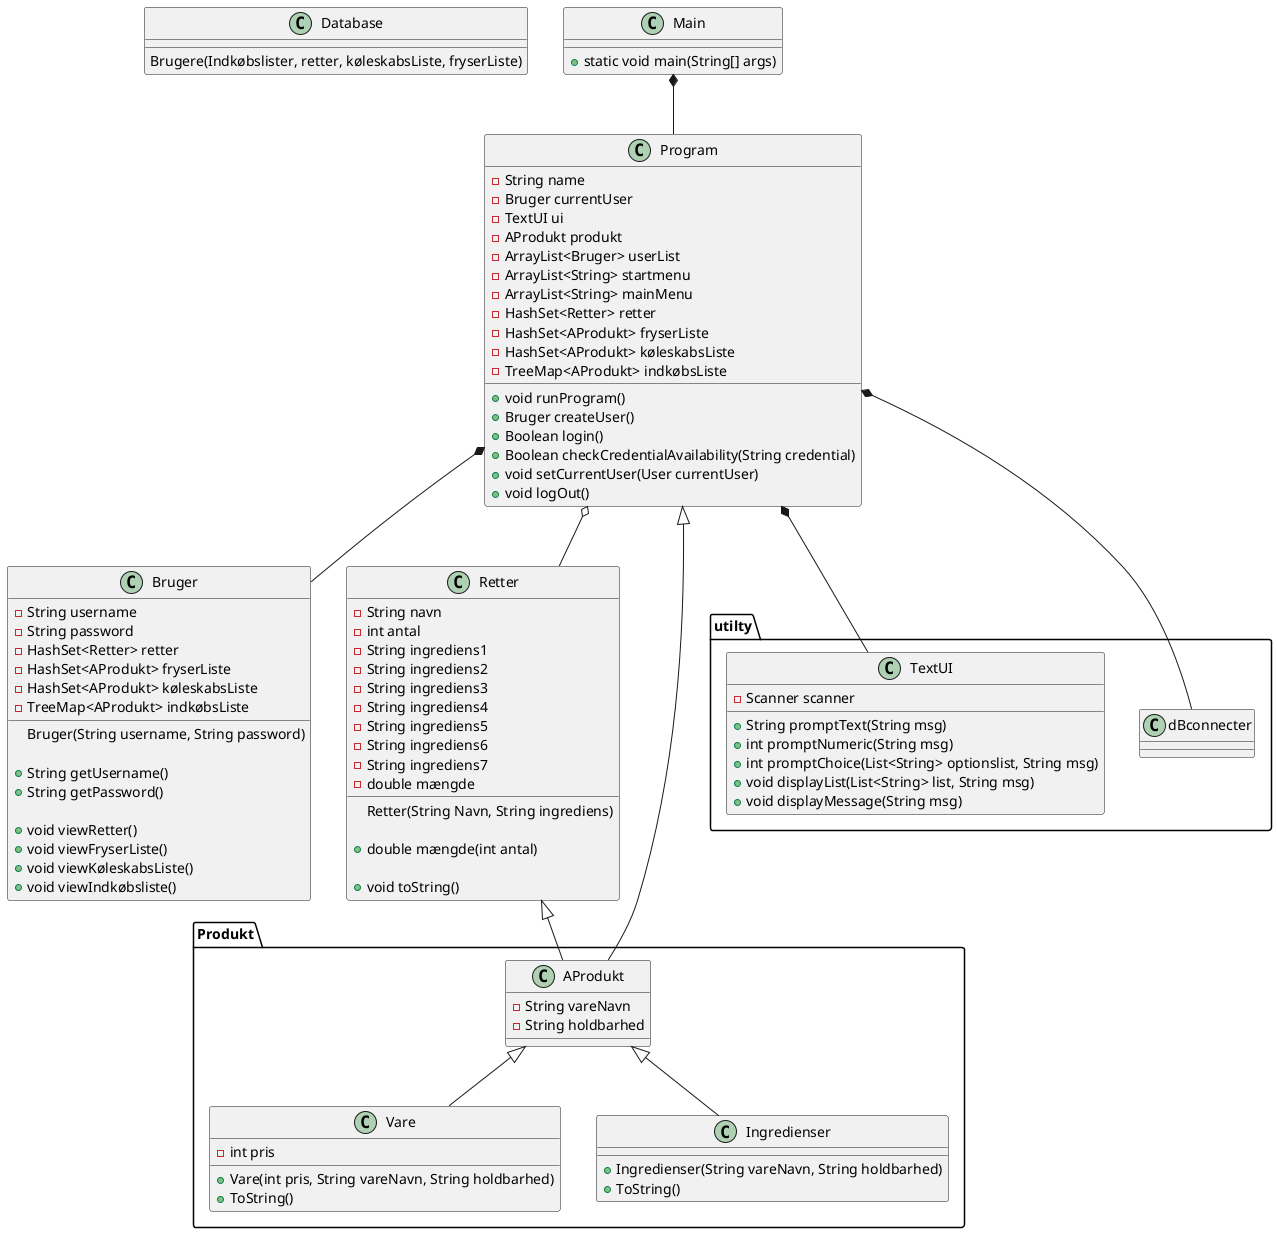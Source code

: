 @startuml

class Database{
Brugere(Indkøbslister, retter, køleskabsListe, fryserListe)
}

class Main {
+ static void main(String[] args)
}





class Bruger {
- String username
- String password
- HashSet<Retter> retter
- HashSet<AProdukt> fryserListe
- HashSet<AProdukt> køleskabsListe
- TreeMap<AProdukt> indkøbsListe

Bruger(String username, String password)

+ String getUsername()
+ String getPassword()

+ void viewRetter()
+ void viewFryserListe()
+ void viewKøleskabsListe()
+ void viewIndkøbsliste()
}

class Program {
- String name
- Bruger currentUser
- TextUI ui
- AProdukt produkt
'- FileIO io
- ArrayList<Bruger> userList
-ArrayList<String> startmenu
-ArrayList<String> mainMenu
- HashSet<Retter> retter
- HashSet<AProdukt> fryserListe
- HashSet<AProdukt> køleskabsListe
- TreeMap<AProdukt> indkøbsListe

+ void runProgram()
+ Bruger createUser()
+ Boolean login()
+ Boolean checkCredentialAvailability(String credential)
+ void setCurrentUser(User currentUser)
+ void logOut()
}

class Retter{
- String navn
- int antal
- String ingrediens1
- String ingrediens2
- String ingrediens3
- String ingrediens4
- String ingrediens5
- String ingrediens6
- String ingrediens7
- double mængde

Retter(String Navn, String ingrediens)

+ double mængde(int antal)

+ void toString()

}

package Produkt {
class AProdukt{
- String vareNavn
- String holdbarhed

}

class Vare{
- int pris
+ Vare(int pris, String vareNavn, String holdbarhed)
+ ToString()
}

class Ingredienser{
+ Ingredienser(String vareNavn, String holdbarhed)
+ ToString()
}
}


package utilty{
'class FileIO {
'- ArrayList<Movie> listOfMovies
'- ArrayList<Series> listOfSeries
'- String moviePath
'- String seriePath
'- String favoritesPath
'- String watchedPath
'- String userSavePath

'+ ArrayList<String> readMovieData()
'+ ArrayList<String> readSerieData()
'- ArrayList<String> scanFile(String path)
'+ void saveFavorites(User currentUser, AMedia media)
'+ void saveWatched(User currentUser, AMedia media)
'+ void deleteFavorites(String title, User currentUser)
'- void mediaSaveOrRemove(User currentUser, String title, String path, boolean willRemove)
'+ String getFavorites(User currentUser)
'+ String getWatched(User currentUser)
'- String getMedia(User currentUser, String path)
'+ void saveUserData(User currentUser)
'+ ArrayList<User> readUserData()
'}

class dBconnecter{

}


class TextUI {
- Scanner scanner
+ String promptText(String msg)
+ int promptNumeric(String msg)
+ int promptChoice(List<String> optionslist, String msg)
+ void displayList(List<String> list, String msg)
+ void displayMessage(String msg)
}
}


Main *-- Program
Program *-- Bruger
Program *-- TextUI
Program *-- dBconnecter
Program <|-- AProdukt

Retter <|-- AProdukt
Program o-- Retter

AProdukt <|-- Ingredienser
AProdukt <|-- Vare



'https://devhints.io/plantuml
'Car <|-- SmallCar      # extension
'Car *-- Engine         # composition
'Cars o-- Car           # aggregation
'Car <|.. SmallCar      # dotted line (use .. instead of --)
'Car <|--* Car

'-left->
'-right->

@enduml